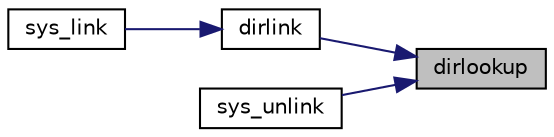 digraph "dirlookup"
{
 // LATEX_PDF_SIZE
  edge [fontname="Helvetica",fontsize="10",labelfontname="Helvetica",labelfontsize="10"];
  node [fontname="Helvetica",fontsize="10",shape=record];
  rankdir="RL";
  Node1 [label="dirlookup",height=0.2,width=0.4,color="black", fillcolor="grey75", style="filled", fontcolor="black",tooltip=" "];
  Node1 -> Node2 [dir="back",color="midnightblue",fontsize="10",style="solid",fontname="Helvetica"];
  Node2 [label="dirlink",height=0.2,width=0.4,color="black", fillcolor="white", style="filled",URL="$d5/d64/defs_8h.html#ae4ccea0aa02557162963e597737f665a",tooltip=" "];
  Node2 -> Node3 [dir="back",color="midnightblue",fontsize="10",style="solid",fontname="Helvetica"];
  Node3 [label="sys_link",height=0.2,width=0.4,color="black", fillcolor="white", style="filled",URL="$db/dd8/syscall_8c.html#a759600870314007ac558871239122fb7",tooltip=" "];
  Node1 -> Node4 [dir="back",color="midnightblue",fontsize="10",style="solid",fontname="Helvetica"];
  Node4 [label="sys_unlink",height=0.2,width=0.4,color="black", fillcolor="white", style="filled",URL="$db/dd8/syscall_8c.html#ae1e58ee11d41f643929520d8c1640da7",tooltip=" "];
}
